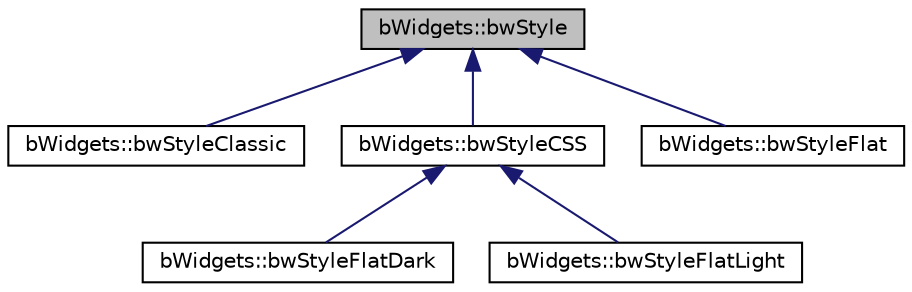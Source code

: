 digraph "bWidgets::bwStyle"
{
 // LATEX_PDF_SIZE
  edge [fontname="Helvetica",fontsize="10",labelfontname="Helvetica",labelfontsize="10"];
  node [fontname="Helvetica",fontsize="10",shape=record];
  Node1 [label="bWidgets::bwStyle",height=0.2,width=0.4,color="black", fillcolor="grey75", style="filled", fontcolor="black",tooltip=" "];
  Node1 -> Node2 [dir="back",color="midnightblue",fontsize="10",style="solid",fontname="Helvetica"];
  Node2 [label="bWidgets::bwStyleClassic",height=0.2,width=0.4,color="black", fillcolor="white", style="filled",URL="$classbWidgets_1_1bwStyleClassic.html",tooltip=" "];
  Node1 -> Node3 [dir="back",color="midnightblue",fontsize="10",style="solid",fontname="Helvetica"];
  Node3 [label="bWidgets::bwStyleCSS",height=0.2,width=0.4,color="black", fillcolor="white", style="filled",URL="$classbWidgets_1_1bwStyleCSS.html",tooltip="Style-class for CSS driven Styles."];
  Node3 -> Node4 [dir="back",color="midnightblue",fontsize="10",style="solid",fontname="Helvetica"];
  Node4 [label="bWidgets::bwStyleFlatDark",height=0.2,width=0.4,color="black", fillcolor="white", style="filled",URL="$classbWidgets_1_1bwStyleFlatDark.html",tooltip=" "];
  Node3 -> Node5 [dir="back",color="midnightblue",fontsize="10",style="solid",fontname="Helvetica"];
  Node5 [label="bWidgets::bwStyleFlatLight",height=0.2,width=0.4,color="black", fillcolor="white", style="filled",URL="$classbWidgets_1_1bwStyleFlatLight.html",tooltip=" "];
  Node1 -> Node6 [dir="back",color="midnightblue",fontsize="10",style="solid",fontname="Helvetica"];
  Node6 [label="bWidgets::bwStyleFlat",height=0.2,width=0.4,color="black", fillcolor="white", style="filled",URL="$classbWidgets_1_1bwStyleFlat.html",tooltip=" "];
}
